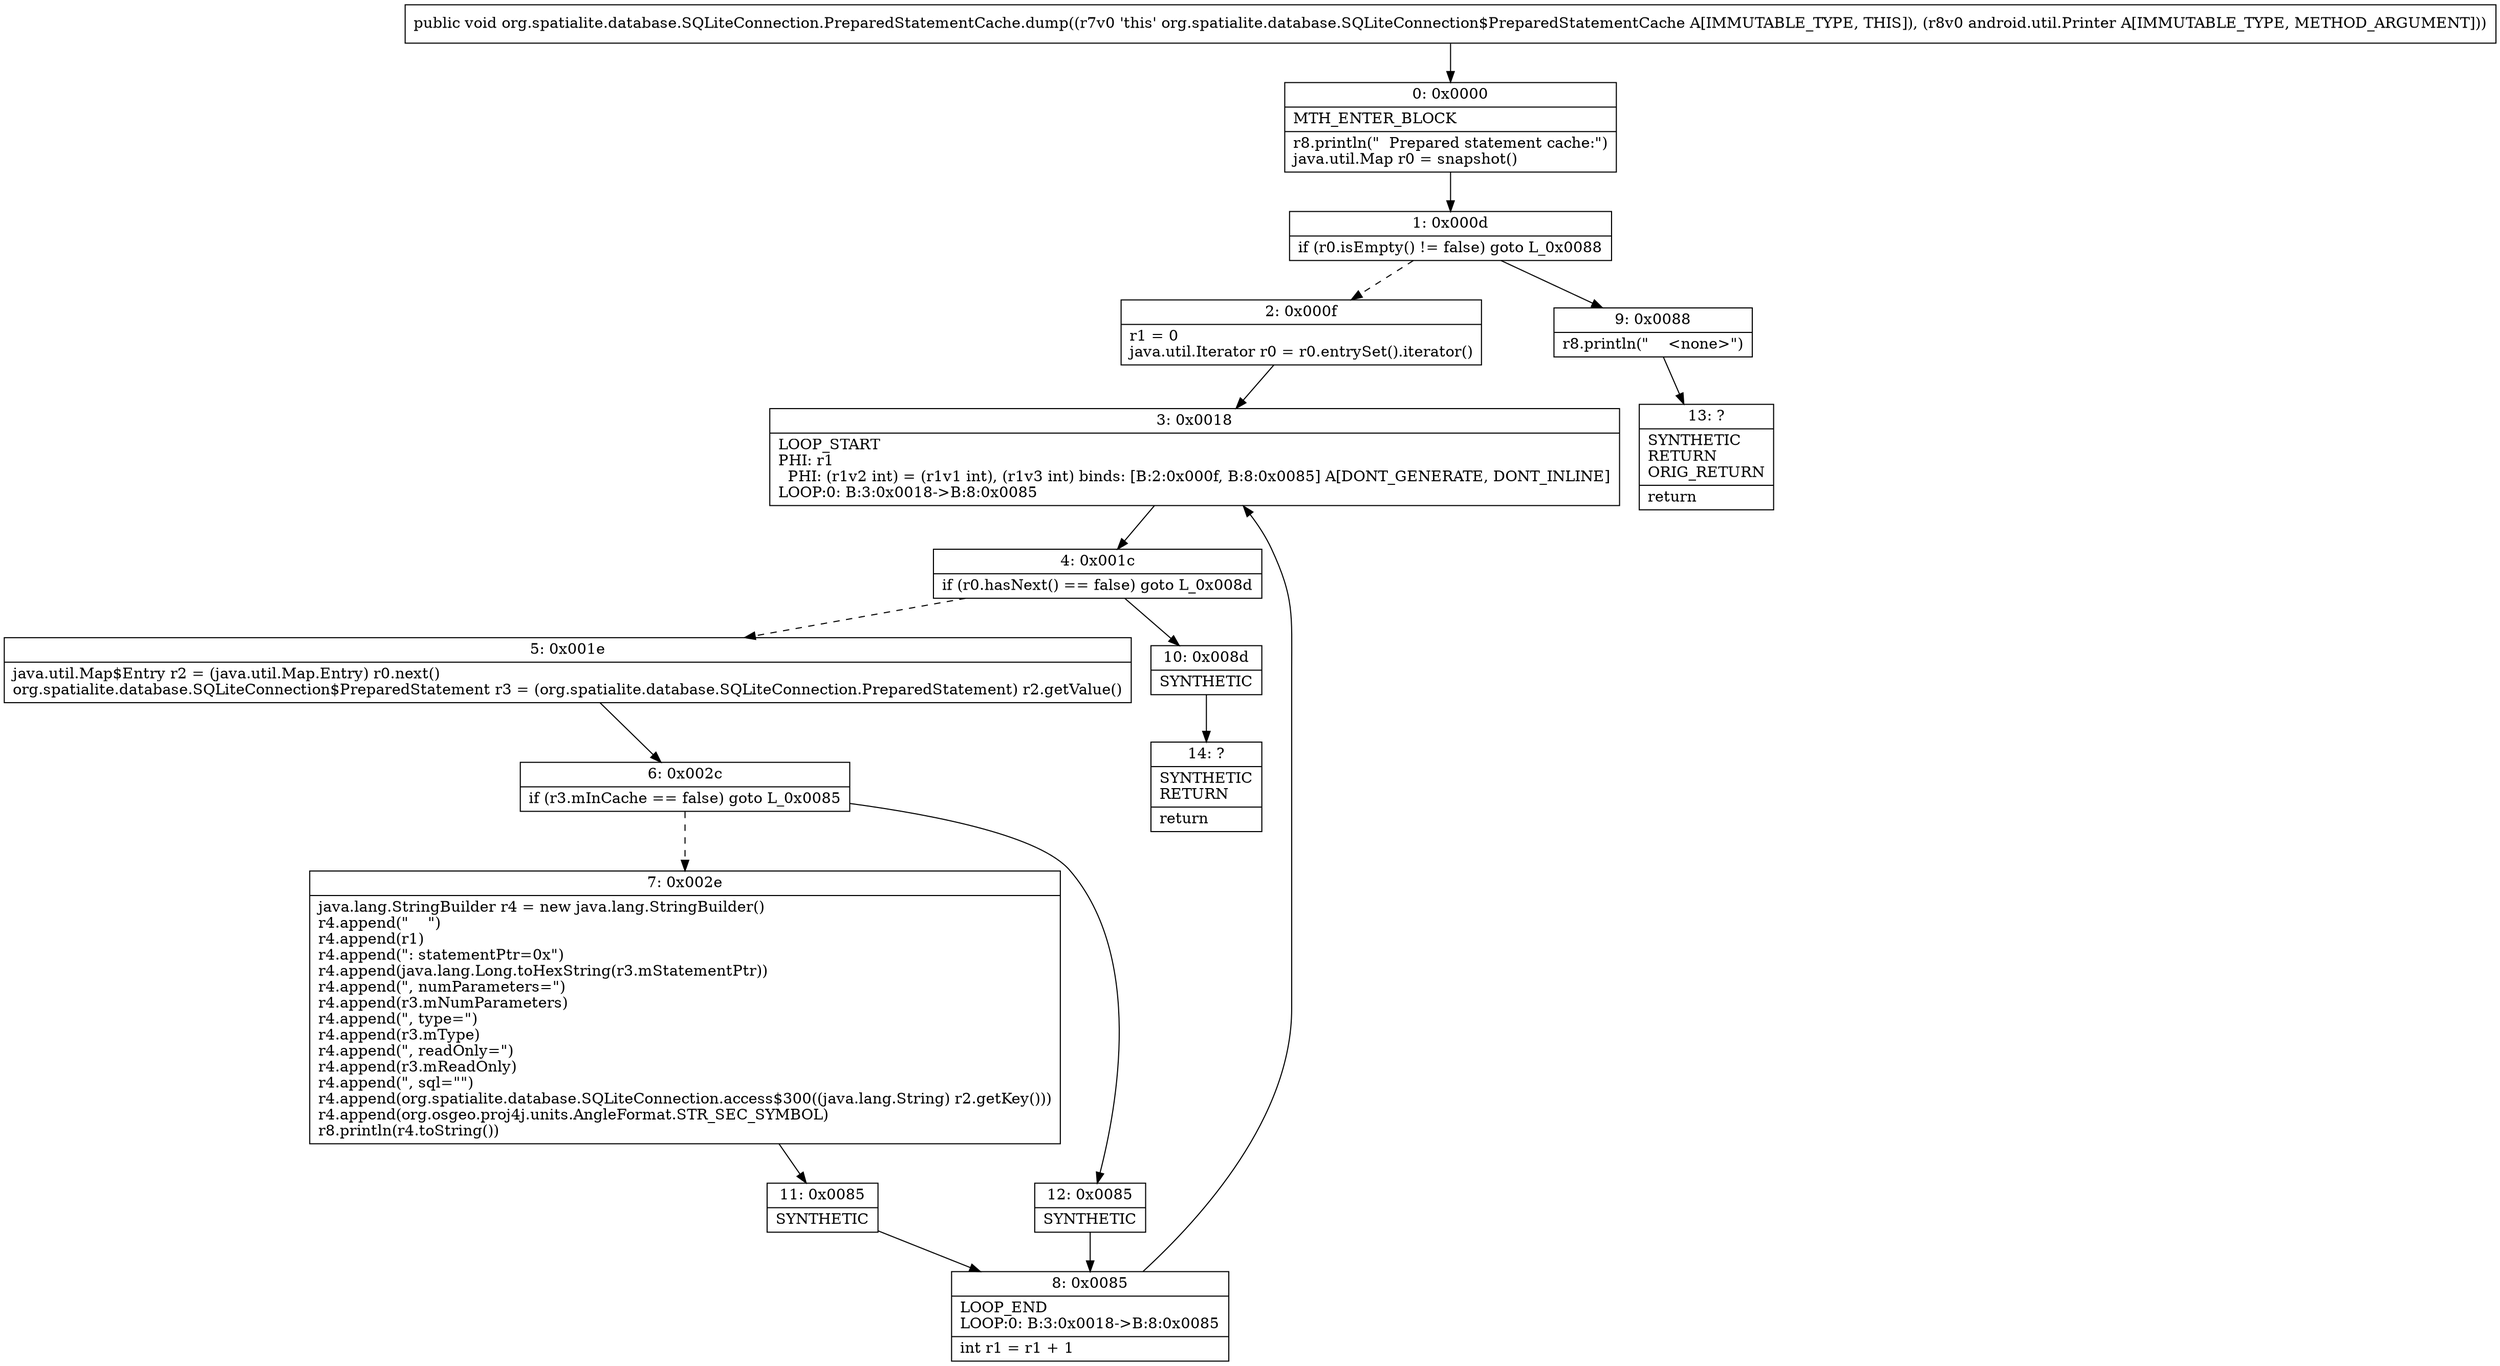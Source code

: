 digraph "CFG fororg.spatialite.database.SQLiteConnection.PreparedStatementCache.dump(Landroid\/util\/Printer;)V" {
Node_0 [shape=record,label="{0\:\ 0x0000|MTH_ENTER_BLOCK\l|r8.println(\"  Prepared statement cache:\")\ljava.util.Map r0 = snapshot()\l}"];
Node_1 [shape=record,label="{1\:\ 0x000d|if (r0.isEmpty() != false) goto L_0x0088\l}"];
Node_2 [shape=record,label="{2\:\ 0x000f|r1 = 0\ljava.util.Iterator r0 = r0.entrySet().iterator()\l}"];
Node_3 [shape=record,label="{3\:\ 0x0018|LOOP_START\lPHI: r1 \l  PHI: (r1v2 int) = (r1v1 int), (r1v3 int) binds: [B:2:0x000f, B:8:0x0085] A[DONT_GENERATE, DONT_INLINE]\lLOOP:0: B:3:0x0018\-\>B:8:0x0085\l}"];
Node_4 [shape=record,label="{4\:\ 0x001c|if (r0.hasNext() == false) goto L_0x008d\l}"];
Node_5 [shape=record,label="{5\:\ 0x001e|java.util.Map$Entry r2 = (java.util.Map.Entry) r0.next()\lorg.spatialite.database.SQLiteConnection$PreparedStatement r3 = (org.spatialite.database.SQLiteConnection.PreparedStatement) r2.getValue()\l}"];
Node_6 [shape=record,label="{6\:\ 0x002c|if (r3.mInCache == false) goto L_0x0085\l}"];
Node_7 [shape=record,label="{7\:\ 0x002e|java.lang.StringBuilder r4 = new java.lang.StringBuilder()\lr4.append(\"    \")\lr4.append(r1)\lr4.append(\": statementPtr=0x\")\lr4.append(java.lang.Long.toHexString(r3.mStatementPtr))\lr4.append(\", numParameters=\")\lr4.append(r3.mNumParameters)\lr4.append(\", type=\")\lr4.append(r3.mType)\lr4.append(\", readOnly=\")\lr4.append(r3.mReadOnly)\lr4.append(\", sql=\"\")\lr4.append(org.spatialite.database.SQLiteConnection.access$300((java.lang.String) r2.getKey()))\lr4.append(org.osgeo.proj4j.units.AngleFormat.STR_SEC_SYMBOL)\lr8.println(r4.toString())\l}"];
Node_8 [shape=record,label="{8\:\ 0x0085|LOOP_END\lLOOP:0: B:3:0x0018\-\>B:8:0x0085\l|int r1 = r1 + 1\l}"];
Node_9 [shape=record,label="{9\:\ 0x0088|r8.println(\"    \<none\>\")\l}"];
Node_10 [shape=record,label="{10\:\ 0x008d|SYNTHETIC\l}"];
Node_11 [shape=record,label="{11\:\ 0x0085|SYNTHETIC\l}"];
Node_12 [shape=record,label="{12\:\ 0x0085|SYNTHETIC\l}"];
Node_13 [shape=record,label="{13\:\ ?|SYNTHETIC\lRETURN\lORIG_RETURN\l|return\l}"];
Node_14 [shape=record,label="{14\:\ ?|SYNTHETIC\lRETURN\l|return\l}"];
MethodNode[shape=record,label="{public void org.spatialite.database.SQLiteConnection.PreparedStatementCache.dump((r7v0 'this' org.spatialite.database.SQLiteConnection$PreparedStatementCache A[IMMUTABLE_TYPE, THIS]), (r8v0 android.util.Printer A[IMMUTABLE_TYPE, METHOD_ARGUMENT])) }"];
MethodNode -> Node_0;
Node_0 -> Node_1;
Node_1 -> Node_2[style=dashed];
Node_1 -> Node_9;
Node_2 -> Node_3;
Node_3 -> Node_4;
Node_4 -> Node_5[style=dashed];
Node_4 -> Node_10;
Node_5 -> Node_6;
Node_6 -> Node_7[style=dashed];
Node_6 -> Node_12;
Node_7 -> Node_11;
Node_8 -> Node_3;
Node_9 -> Node_13;
Node_10 -> Node_14;
Node_11 -> Node_8;
Node_12 -> Node_8;
}

